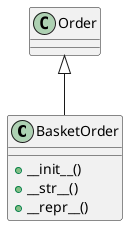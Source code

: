 @startuml
class BasketOrder {
  + __init__()
  + __str__()
  + __repr__()
}
Order <|-- BasketOrder
@enduml